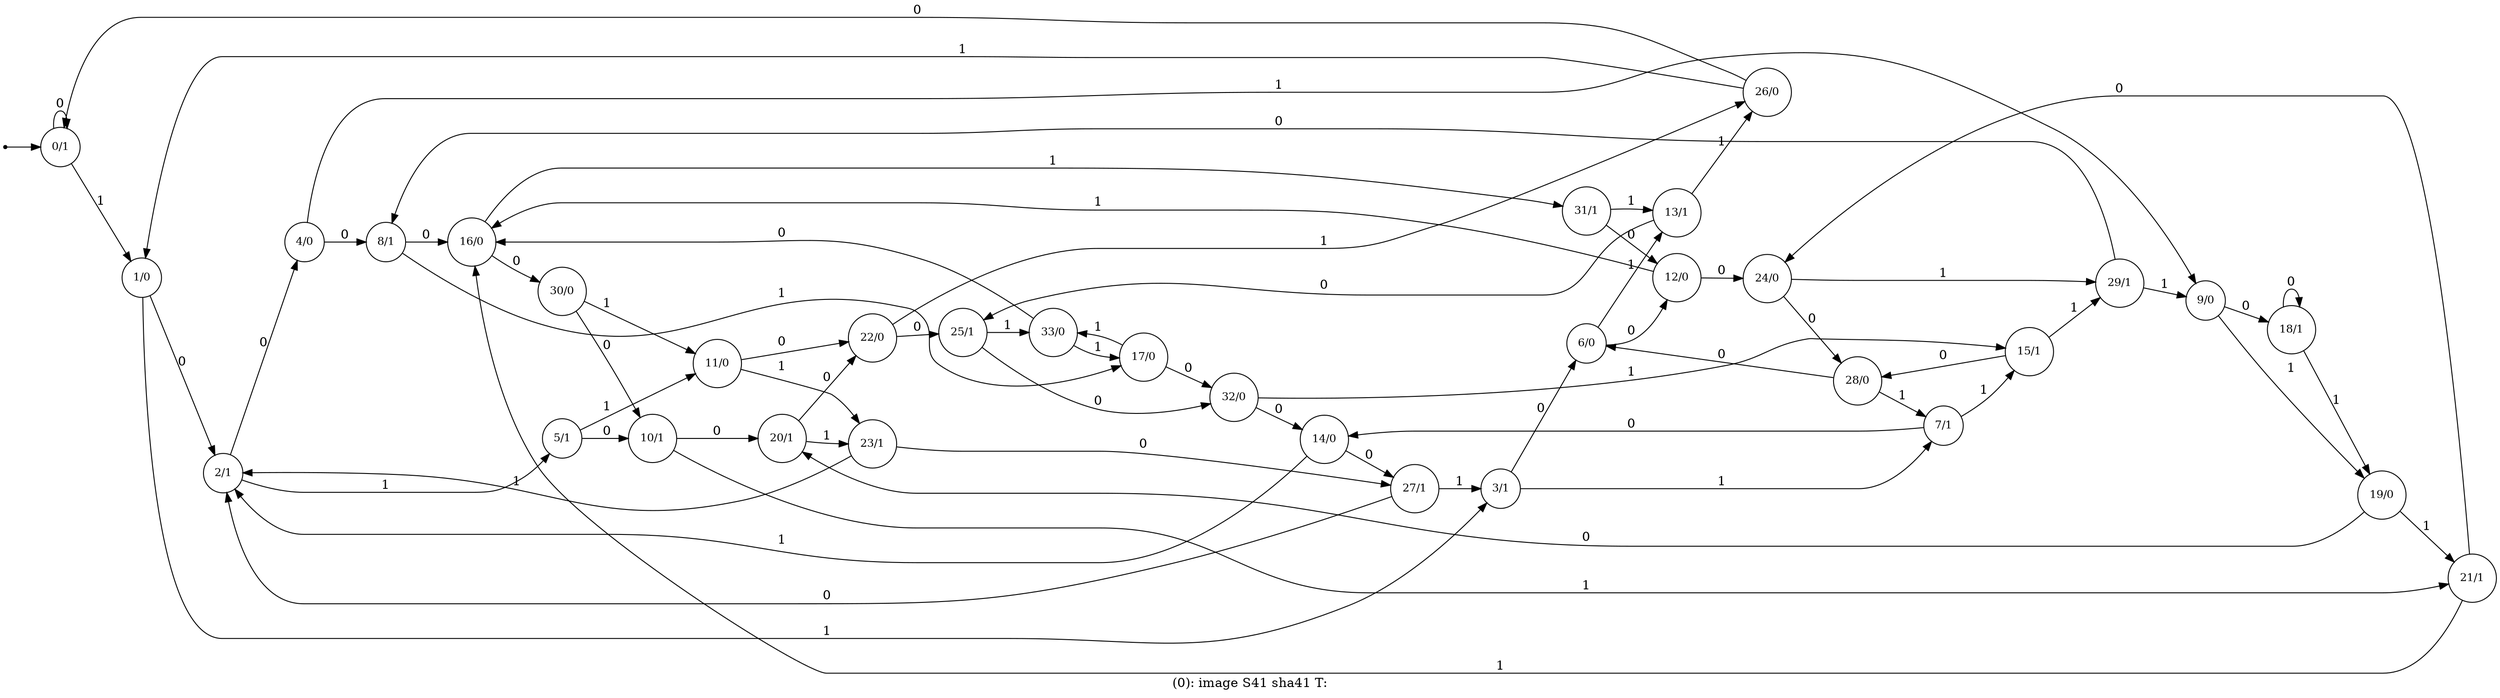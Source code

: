 digraph G {
label = "(0): image S41 sha41 T:";
rankdir = LR;
node [shape = circle, label="0/1", fontsize=12]0;
node [shape = circle, label="1/0", fontsize=12]1;
node [shape = circle, label="2/1", fontsize=12]2;
node [shape = circle, label="3/1", fontsize=12]3;
node [shape = circle, label="4/0", fontsize=12]4;
node [shape = circle, label="5/1", fontsize=12]5;
node [shape = circle, label="6/0", fontsize=12]6;
node [shape = circle, label="7/1", fontsize=12]7;
node [shape = circle, label="8/1", fontsize=12]8;
node [shape = circle, label="9/0", fontsize=12]9;
node [shape = circle, label="10/1", fontsize=12]10;
node [shape = circle, label="11/0", fontsize=12]11;
node [shape = circle, label="12/0", fontsize=12]12;
node [shape = circle, label="13/1", fontsize=12]13;
node [shape = circle, label="14/0", fontsize=12]14;
node [shape = circle, label="15/1", fontsize=12]15;
node [shape = circle, label="16/0", fontsize=12]16;
node [shape = circle, label="17/0", fontsize=12]17;
node [shape = circle, label="18/1", fontsize=12]18;
node [shape = circle, label="19/0", fontsize=12]19;
node [shape = circle, label="20/1", fontsize=12]20;
node [shape = circle, label="21/1", fontsize=12]21;
node [shape = circle, label="22/0", fontsize=12]22;
node [shape = circle, label="23/1", fontsize=12]23;
node [shape = circle, label="24/0", fontsize=12]24;
node [shape = circle, label="25/1", fontsize=12]25;
node [shape = circle, label="26/0", fontsize=12]26;
node [shape = circle, label="27/1", fontsize=12]27;
node [shape = circle, label="28/0", fontsize=12]28;
node [shape = circle, label="29/1", fontsize=12]29;
node [shape = circle, label="30/0", fontsize=12]30;
node [shape = circle, label="31/1", fontsize=12]31;
node [shape = circle, label="32/0", fontsize=12]32;
node [shape = circle, label="33/0", fontsize=12]33;
node [shape = point ]; qi
qi -> 0;
0 -> 0[ label = "0"];
0 -> 1[ label = "1"];
1 -> 2[ label = "0"];
1 -> 3[ label = "1"];
2 -> 4[ label = "0"];
2 -> 5[ label = "1"];
3 -> 6[ label = "0"];
3 -> 7[ label = "1"];
4 -> 8[ label = "0"];
4 -> 9[ label = "1"];
5 -> 10[ label = "0"];
5 -> 11[ label = "1"];
6 -> 12[ label = "0"];
6 -> 13[ label = "1"];
7 -> 14[ label = "0"];
7 -> 15[ label = "1"];
8 -> 16[ label = "0"];
8 -> 17[ label = "1"];
9 -> 18[ label = "0"];
9 -> 19[ label = "1"];
10 -> 20[ label = "0"];
10 -> 21[ label = "1"];
11 -> 22[ label = "0"];
11 -> 23[ label = "1"];
12 -> 16[ label = "1"];
12 -> 24[ label = "0"];
13 -> 25[ label = "0"];
13 -> 26[ label = "1"];
14 -> 2[ label = "1"];
14 -> 27[ label = "0"];
15 -> 28[ label = "0"];
15 -> 29[ label = "1"];
16 -> 30[ label = "0"];
16 -> 31[ label = "1"];
17 -> 32[ label = "0"];
17 -> 33[ label = "1"];
18 -> 18[ label = "0"];
18 -> 19[ label = "1"];
19 -> 20[ label = "0"];
19 -> 21[ label = "1"];
20 -> 22[ label = "0"];
20 -> 23[ label = "1"];
21 -> 16[ label = "1"];
21 -> 24[ label = "0"];
22 -> 25[ label = "0"];
22 -> 26[ label = "1"];
23 -> 2[ label = "1"];
23 -> 27[ label = "0"];
24 -> 28[ label = "0"];
24 -> 29[ label = "1"];
25 -> 32[ label = "0"];
25 -> 33[ label = "1"];
26 -> 0[ label = "0"];
26 -> 1[ label = "1"];
27 -> 2[ label = "0"];
27 -> 3[ label = "1"];
28 -> 6[ label = "0"];
28 -> 7[ label = "1"];
29 -> 8[ label = "0"];
29 -> 9[ label = "1"];
30 -> 10[ label = "0"];
30 -> 11[ label = "1"];
31 -> 12[ label = "0"];
31 -> 13[ label = "1"];
32 -> 14[ label = "0"];
32 -> 15[ label = "1"];
33 -> 16[ label = "0"];
33 -> 17[ label = "1"];
}

